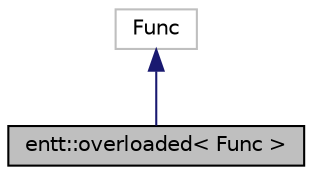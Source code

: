 digraph "entt::overloaded&lt; Func &gt;"
{
 // LATEX_PDF_SIZE
  edge [fontname="Helvetica",fontsize="10",labelfontname="Helvetica",labelfontsize="10"];
  node [fontname="Helvetica",fontsize="10",shape=record];
  Node1 [label="entt::overloaded\< Func \>",height=0.2,width=0.4,color="black", fillcolor="grey75", style="filled", fontcolor="black",tooltip="Helper type for visitors."];
  Node2 -> Node1 [dir="back",color="midnightblue",fontsize="10",style="solid",fontname="Helvetica"];
  Node2 [label="Func",height=0.2,width=0.4,color="grey75", fillcolor="white", style="filled",tooltip=" "];
}

